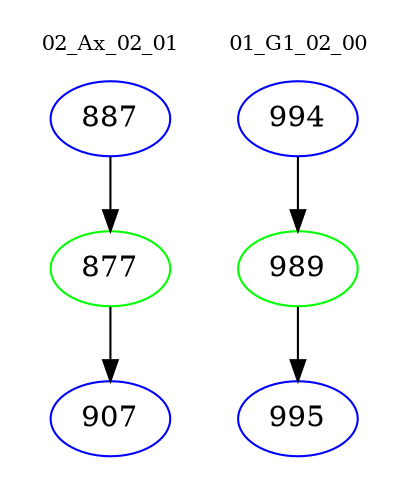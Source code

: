 digraph{
subgraph cluster_0 {
color = white
label = "02_Ax_02_01";
fontsize=10;
T0_887 [label="887", color="blue"]
T0_887 -> T0_877 [color="black"]
T0_877 [label="877", color="green"]
T0_877 -> T0_907 [color="black"]
T0_907 [label="907", color="blue"]
}
subgraph cluster_1 {
color = white
label = "01_G1_02_00";
fontsize=10;
T1_994 [label="994", color="blue"]
T1_994 -> T1_989 [color="black"]
T1_989 [label="989", color="green"]
T1_989 -> T1_995 [color="black"]
T1_995 [label="995", color="blue"]
}
}
